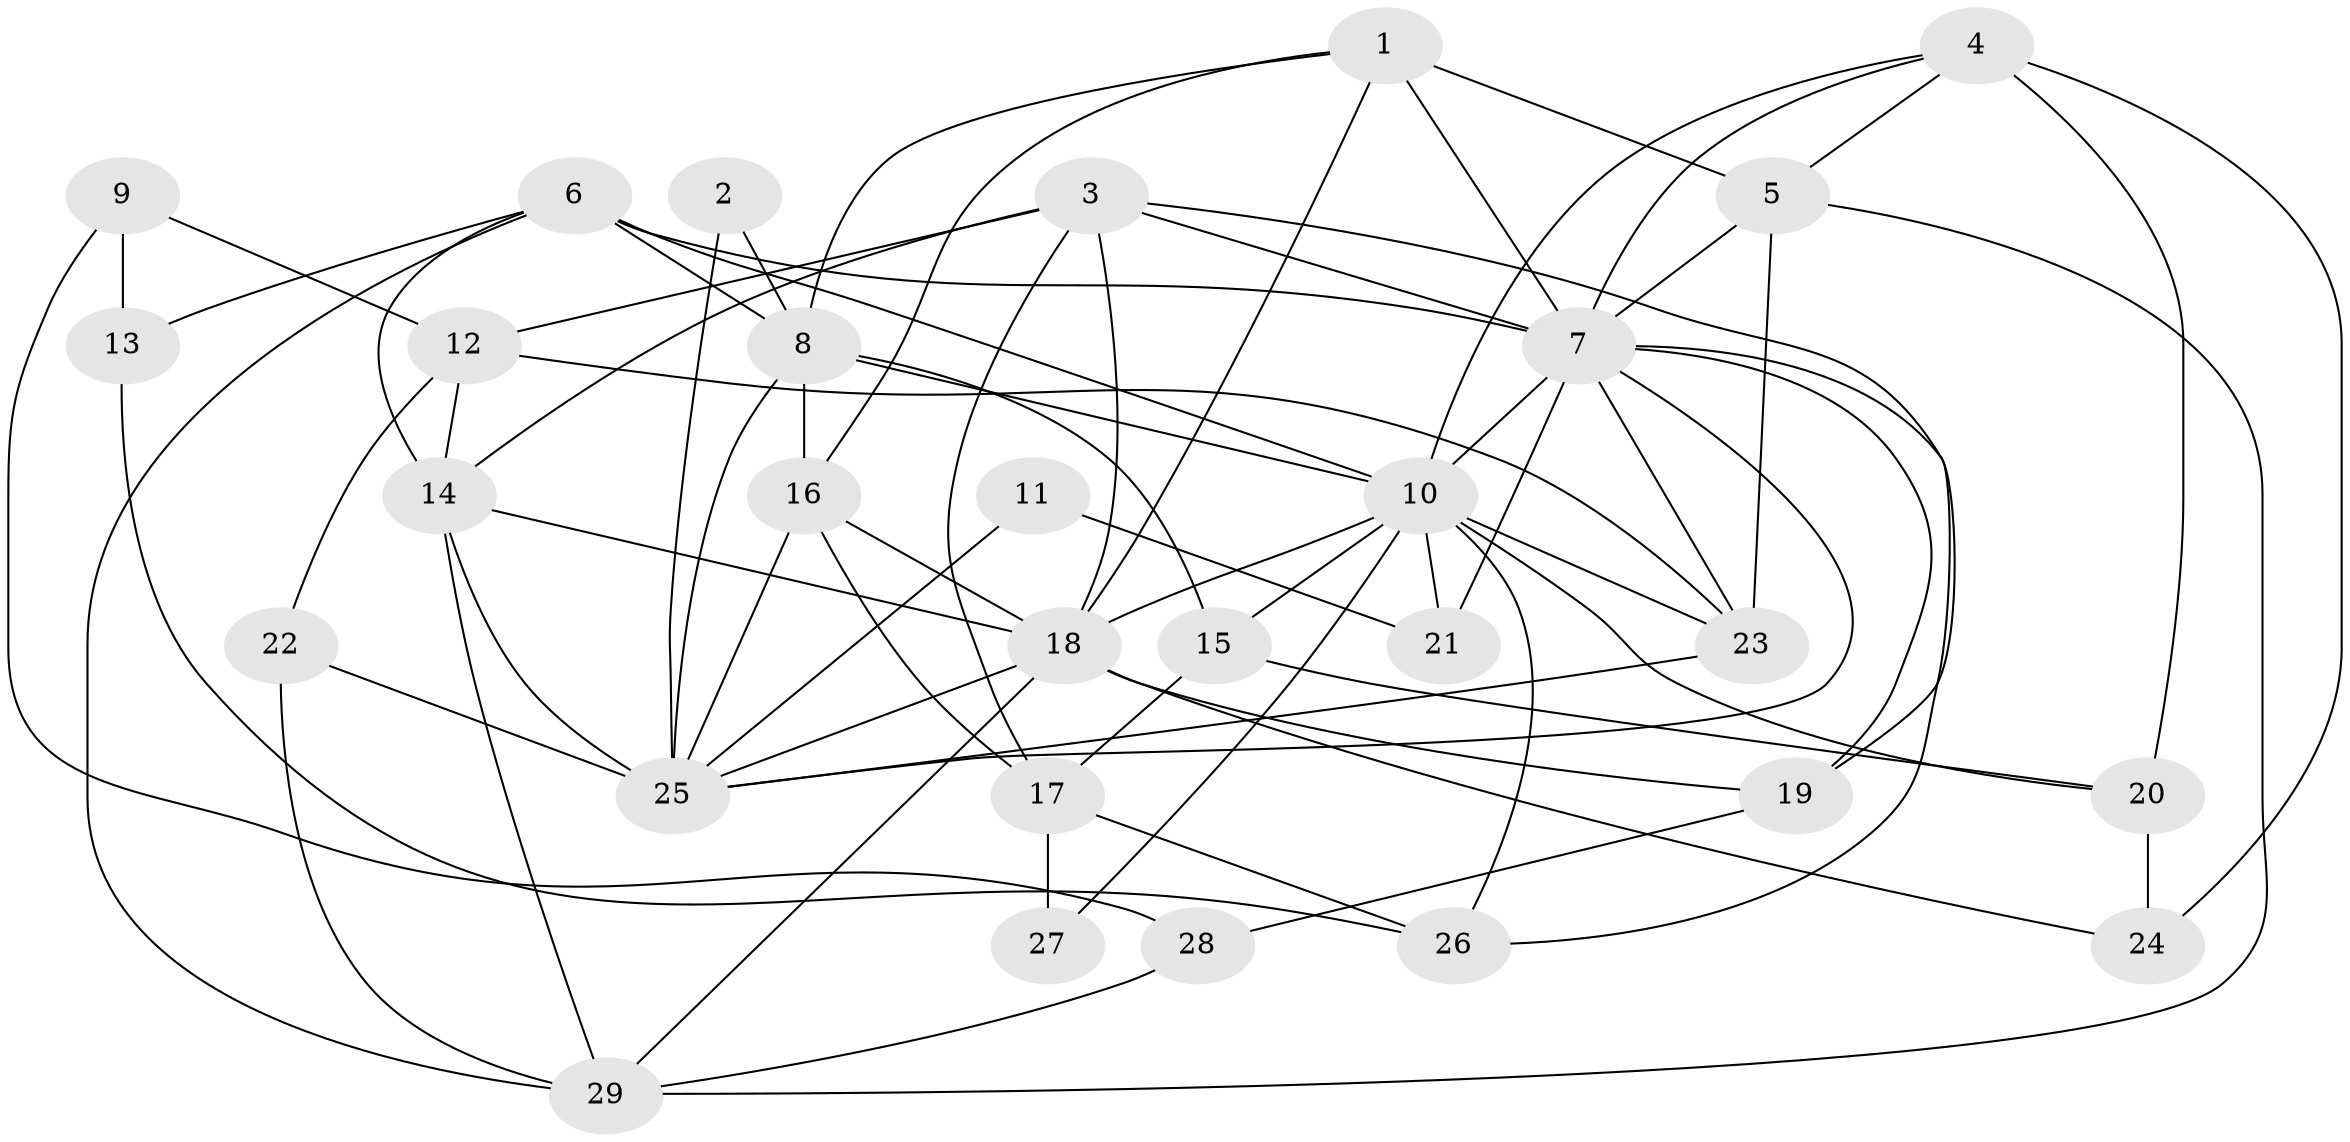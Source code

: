 // original degree distribution, {7: 0.014084507042253521, 2: 0.08450704225352113, 4: 0.29577464788732394, 3: 0.323943661971831, 5: 0.19718309859154928, 6: 0.056338028169014086, 8: 0.014084507042253521, 10: 0.014084507042253521}
// Generated by graph-tools (version 1.1) at 2025/50/03/04/25 22:50:52]
// undirected, 29 vertices, 73 edges
graph export_dot {
  node [color=gray90,style=filled];
  1;
  2;
  3;
  4;
  5;
  6;
  7;
  8;
  9;
  10;
  11;
  12;
  13;
  14;
  15;
  16;
  17;
  18;
  19;
  20;
  21;
  22;
  23;
  24;
  25;
  26;
  27;
  28;
  29;
  1 -- 5 [weight=2.0];
  1 -- 7 [weight=2.0];
  1 -- 8 [weight=1.0];
  1 -- 16 [weight=1.0];
  1 -- 18 [weight=1.0];
  2 -- 8 [weight=1.0];
  2 -- 25 [weight=1.0];
  3 -- 7 [weight=1.0];
  3 -- 12 [weight=1.0];
  3 -- 14 [weight=1.0];
  3 -- 17 [weight=1.0];
  3 -- 18 [weight=1.0];
  3 -- 19 [weight=1.0];
  4 -- 5 [weight=1.0];
  4 -- 7 [weight=1.0];
  4 -- 10 [weight=1.0];
  4 -- 20 [weight=2.0];
  4 -- 24 [weight=1.0];
  5 -- 7 [weight=1.0];
  5 -- 23 [weight=2.0];
  5 -- 29 [weight=1.0];
  6 -- 7 [weight=2.0];
  6 -- 8 [weight=1.0];
  6 -- 10 [weight=2.0];
  6 -- 13 [weight=1.0];
  6 -- 14 [weight=1.0];
  6 -- 29 [weight=1.0];
  7 -- 10 [weight=4.0];
  7 -- 19 [weight=1.0];
  7 -- 21 [weight=1.0];
  7 -- 23 [weight=1.0];
  7 -- 25 [weight=1.0];
  7 -- 26 [weight=1.0];
  8 -- 10 [weight=3.0];
  8 -- 15 [weight=1.0];
  8 -- 16 [weight=1.0];
  8 -- 25 [weight=2.0];
  9 -- 12 [weight=1.0];
  9 -- 13 [weight=1.0];
  9 -- 28 [weight=1.0];
  10 -- 15 [weight=4.0];
  10 -- 18 [weight=1.0];
  10 -- 20 [weight=2.0];
  10 -- 21 [weight=1.0];
  10 -- 23 [weight=2.0];
  10 -- 26 [weight=1.0];
  10 -- 27 [weight=1.0];
  11 -- 21 [weight=1.0];
  11 -- 25 [weight=1.0];
  12 -- 14 [weight=1.0];
  12 -- 22 [weight=1.0];
  12 -- 23 [weight=3.0];
  13 -- 26 [weight=1.0];
  14 -- 18 [weight=1.0];
  14 -- 25 [weight=1.0];
  14 -- 29 [weight=1.0];
  15 -- 17 [weight=1.0];
  15 -- 20 [weight=1.0];
  16 -- 17 [weight=1.0];
  16 -- 18 [weight=3.0];
  16 -- 25 [weight=1.0];
  17 -- 26 [weight=1.0];
  17 -- 27 [weight=1.0];
  18 -- 19 [weight=1.0];
  18 -- 24 [weight=1.0];
  18 -- 25 [weight=1.0];
  18 -- 29 [weight=1.0];
  19 -- 28 [weight=1.0];
  20 -- 24 [weight=1.0];
  22 -- 25 [weight=1.0];
  22 -- 29 [weight=1.0];
  23 -- 25 [weight=1.0];
  28 -- 29 [weight=1.0];
}
